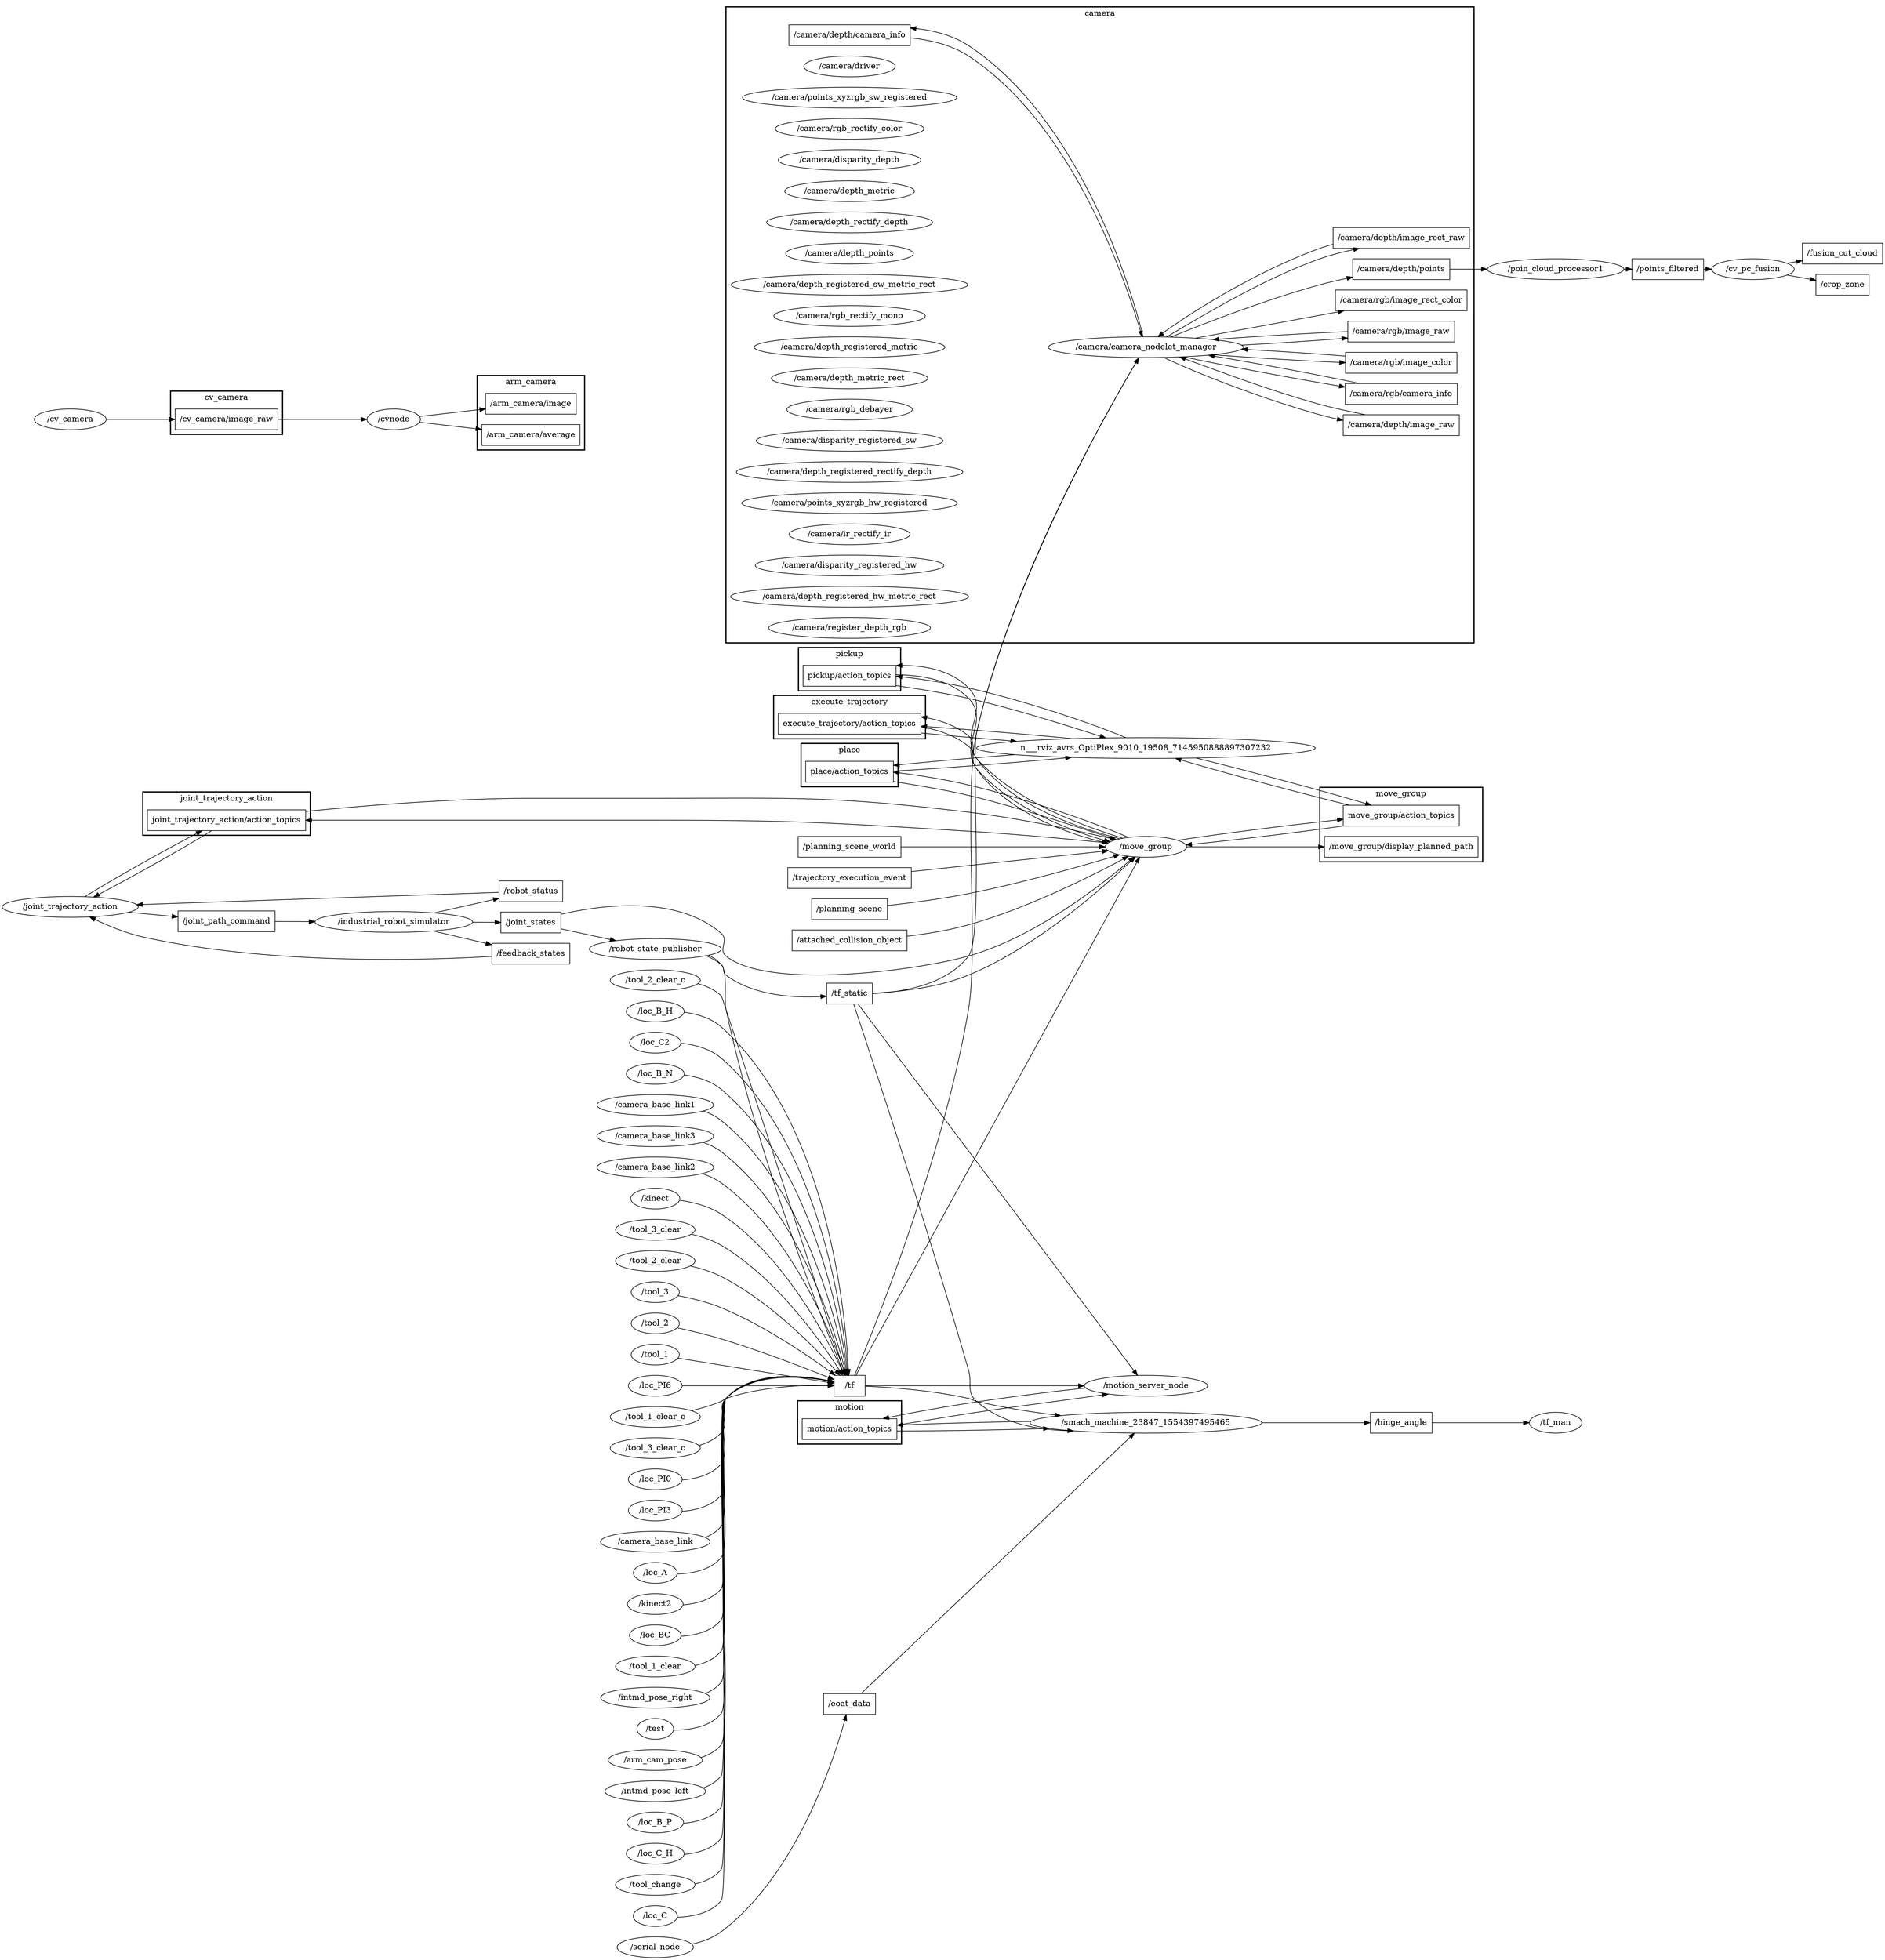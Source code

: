 digraph graphname {
	graph [bb="0,0,2201.2,2645",
		compound=True,
		rank=same,
		rankdir=LR,
		ranksep=0.2
	];
	node [label="\N"];
	subgraph cluster_camera {
		graph [bb="584.36,1399,1614,2500",
			compound=True,
			label=camera,
			lheight=0.21,
			lp="1099.2,2488.5",
			lwidth=0.56,
			rank=same,
			rankdir=LR,
			ranksep=0.2,
			style=bold
		];
		t___camera__depth__camera_info		 [URL=topic_3A__camera__depth__camera_info,
			height=0.5,
			label="/camera/depth/camera_info",
			pos="752.25,2451",
			shape=box,
			tooltip="topic:/camera/depth/camera_info",
			width=2.3056];
		n___camera__camera_nodelet_manager		 [URL=__camera__camera_nodelet_manager,
			height=0.5,
			label="/camera/camera_nodelet_manager",
			pos="1158.8,1938",
			shape=ellipse,
			tooltip="/camera/camera_nodelet_manager",
			width=3.683];
		t___camera__depth__camera_info -> n___camera__camera_nodelet_manager		 [penwidth=1,
			pos="e,1153.9,1956.4 835.3,2442.9 861.9,2439 890.18,2431.2 912.14,2415 1070.5,2298.2 1133.7,2050.2 1151.9,1966.2"];
		t___camera__depth__image_raw		 [URL=topic_3A__camera__depth__image_raw,
			height=0.5,
			label="/camera/depth/image_raw",
			pos="1513.5,1830",
			shape=box,
			tooltip="topic:/camera/depth/image_raw",
			width=2.1944];
		t___camera__depth__image_raw -> n___camera__camera_nodelet_manager		 [penwidth=1,
			pos="e,1223.2,1922.3 1467.2,1848 1446.4,1853.6 1421.6,1859.6 1399.5,1866 1342.9,1882.3 1279.9,1903.7 1232.7,1919.2"];
		t___camera__rgb__camera_info		 [URL=topic_3A__camera__rgb__camera_info,
			height=0.5,
			label="/camera/rgb/camera_info",
			pos="1513.5,1884",
			shape=box,
			tooltip="topic:/camera/rgb/camera_info",
			width=2.1389];
		t___camera__rgb__camera_info -> n___camera__camera_nodelet_manager		 [penwidth=1,
			pos="e,1268,1927.7 1436.4,1901.3 1390.2,1909.5 1330.3,1918.9 1278,1926.3"];
		t___camera__rgb__image_color		 [URL=topic_3A__camera__rgb__image_color,
			height=0.5,
			label="/camera/rgb/image_color",
			pos="1513.5,1938",
			shape=box,
			tooltip="topic:/camera/rgb/image_color",
			width=2.1389];
		t___camera__rgb__image_color -> n___camera__camera_nodelet_manager		 [penwidth=1,
			pos="e,1282.7,1944.5 1436.3,1943.7 1394.4,1944.7 1341.4,1945 1292.9,1944.6"];
		t___camera__rgb__image_raw		 [URL=topic_3A__camera__rgb__image_raw,
			height=0.5,
			label="/camera/rgb/image_raw",
			pos="1513.5,1992",
			shape=box,
			tooltip="topic:/camera/rgb/image_raw",
			width=2.0278];
		t___camera__rgb__image_raw -> n___camera__camera_nodelet_manager		 [penwidth=1,
			pos="e,1226.2,1953.6 1440.4,1986.5 1380.9,1979 1296.7,1966.1 1236,1955.3"];
		t___camera__rgb__image_rect_color		 [URL=topic_3A__camera__rgb__image_rect_color,
			height=0.5,
			label="/camera/rgb/image_rect_color",
			pos="1513.5,2100",
			shape=box,
			tooltip="topic:/camera/rgb/image_rect_color",
			width=2.5139];
		t___camera__depth__points		 [URL=topic_3A__camera__depth__points,
			height=0.5,
			label="/camera/depth/points",
			pos="1513.5,1776",
			shape=box,
			tooltip="topic:/camera/depth/points",
			width=1.8194];
		t___camera__depth__image_rect_raw		 [URL=topic_3A__camera__depth__image_rect_raw,
			height=0.5,
			label="/camera/depth/image_rect_raw",
			pos="1513.5,2046",
			shape=box,
			tooltip="topic:/camera/depth/image_rect_raw",
			width=2.5694];
		t___camera__depth__image_rect_raw -> n___camera__camera_nodelet_manager		 [penwidth=1,
			pos="e,1191.3,1955.6 1420.7,2033.8 1413.5,2031.9 1406.4,2030 1399.5,2028 1328.8,2007.7 1248,1979.3 1200.6,1959.5"];
		n___camera__driver		 [URL=__camera__driver,
			height=0.5,
			label="/camera/driver",
			pos="752.25,2397",
			shape=ellipse,
			tooltip="/camera/driver",
			width=1.7332];
		n___camera__points_xyzrgb_sw_registered		 [URL=__camera__points_xyzrgb_sw_registered,
			height=0.5,
			label="/camera/points_xyzrgb_sw_registered",
			pos="752.25,2343",
			shape=ellipse,
			tooltip="/camera/points_xyzrgb_sw_registered",
			width=4.026];
		n___camera__rgb_rectify_color		 [URL=__camera__rgb_rectify_color,
			height=0.5,
			label="/camera/rgb_rectify_color",
			pos="752.25,2289",
			shape=ellipse,
			tooltip="/camera/rgb_rectify_color",
			width=2.8525];
		n___camera__disparity_depth		 [URL=__camera__disparity_depth,
			height=0.5,
			label="/camera/disparity_depth",
			pos="752.25,2235",
			shape=ellipse,
			tooltip="/camera/disparity_depth",
			width=2.672];
		n___camera__depth_metric		 [URL=__camera__depth_metric,
			height=0.5,
			label="/camera/depth_metric",
			pos="752.25,2181",
			shape=ellipse,
			tooltip="/camera/depth_metric",
			width=2.4553];
		n___camera__depth_rectify_depth		 [URL=__camera__depth_rectify_depth,
			height=0.5,
			label="/camera/depth_rectify_depth",
			pos="752.25,2127",
			shape=ellipse,
			tooltip="/camera/depth_rectify_depth",
			width=3.1233];
		n___camera__depth_points		 [URL=__camera__depth_points,
			height=0.5,
			label="/camera/depth_points",
			pos="752.25,2073",
			shape=ellipse,
			tooltip="/camera/depth_points",
			width=2.4192];
		n___camera__depth_registered_sw_metric_rect		 [URL=__camera__depth_registered_sw_metric_rect,
			height=0.5,
			label="/camera/depth_registered_sw_metric_rect",
			pos="752.25,2019",
			shape=ellipse,
			tooltip="/camera/depth_registered_sw_metric_rect",
			width=4.4232];
		n___camera__rgb_rectify_mono		 [URL=__camera__rgb_rectify_mono,
			height=0.5,
			label="/camera/rgb_rectify_mono",
			pos="752.25,1965",
			shape=ellipse,
			tooltip="/camera/rgb_rectify_mono",
			width=2.9247];
		n___camera__depth_registered_metric		 [URL=__camera__depth_registered_metric,
			height=0.5,
			label="/camera/depth_registered_metric",
			pos="752.25,1911",
			shape=ellipse,
			tooltip="/camera/depth_registered_metric",
			width=3.5386];
		n___camera__depth_metric_rect		 [URL=__camera__depth_metric_rect,
			height=0.5,
			label="/camera/depth_metric_rect",
			pos="752.25,1857",
			shape=ellipse,
			tooltip="/camera/depth_metric_rect",
			width=2.9428];
		n___camera__rgb_debayer		 [URL=__camera__rgb_debayer,
			height=0.5,
			label="/camera/rgb_debayer",
			pos="752.25,1803",
			shape=ellipse,
			tooltip="/camera/rgb_debayer",
			width=2.3651];
		n___camera__disparity_registered_sw		 [URL=__camera__disparity_registered_sw,
			height=0.5,
			label="/camera/disparity_registered_sw",
			pos="752.25,1749",
			shape=ellipse,
			tooltip="/camera/disparity_registered_sw",
			width=3.4844];
		n___camera__camera_nodelet_manager -> t___camera__depth__camera_info		 [penwidth=1,
			pos="e,835.3,2459.9 1155.2,1956.2 1142.7,2030.1 1082.4,2307.4 912.14,2433 892.93,2447.2 868.87,2454.9 845.34,2458.6"];
		n___camera__camera_nodelet_manager -> t___camera__depth__image_raw		 [penwidth=1,
			pos="e,1434.4,1838.8 1191.3,1920.4 1236.9,1900.7 1323.9,1869.7 1399.5,1848 1407.6,1845.7 1416,1843.4 1424.5,1841.2"];
		n___camera__camera_nodelet_manager -> t___camera__rgb__camera_info		 [penwidth=1,
			pos="e,1436.3,1890 1226.2,1922.4 1282.8,1912.2 1364.6,1899.5 1426.2,1891.3"];
		n___camera__camera_nodelet_manager -> t___camera__rgb__image_color		 [penwidth=1,
			pos="e,1436.3,1932.3 1282.7,1931.5 1330,1931 1382.9,1931.2 1426.1,1932.1"];
		n___camera__camera_nodelet_manager -> t___camera__rgb__image_raw		 [penwidth=1,
			pos="e,1440.4,1975.4 1268,1948.3 1320.3,1955.5 1382,1965.1 1430.3,1973.6"];
		n___camera__camera_nodelet_manager -> t___camera__rgb__image_rect_color		 [penwidth=1,
			pos="e,1426,2082 1185.6,1955.7 1228.2,1984.3 1317,2040.7 1399.5,2073 1404.9,2075.1 1410.5,2077.1 1416.3,2079"];
		n___camera__camera_nodelet_manager -> t___camera__depth__points		 [penwidth=1,
			pos="e,1447.9,1788.2 1185.6,1920.3 1228.2,1891.7 1317,1835.3 1399.5,1803 1411.7,1798.2 1425,1794.1 1438,1790.7"];
		n___camera__camera_nodelet_manager -> t___camera__depth__image_rect_raw		 [penwidth=1,
			pos="e,1467.2,2028 1223.2,1953.7 1271.2,1969.3 1339,1992.6 1399.5,2010 1418.2,2015.4 1438.9,2020.6 1457.4,2025.4"];
		n___camera__depth_registered_rectify_depth		 [URL=__camera__depth_registered_rectify_depth,
			height=0.5,
			label="/camera/depth_registered_rectify_depth",
			pos="752.25,1695",
			shape=ellipse,
			tooltip="/camera/depth_registered_rectify_depth",
			width=4.2066];
		n___camera__points_xyzrgb_hw_registered		 [URL=__camera__points_xyzrgb_hw_registered,
			height=0.5,
			label="/camera/points_xyzrgb_hw_registered",
			pos="752.25,1641",
			shape=ellipse,
			tooltip="/camera/points_xyzrgb_hw_registered",
			width=4.0441];
		n___camera__ir_rectify_ir		 [URL=__camera__ir_rectify_ir,
			height=0.5,
			label="/camera/ir_rectify_ir",
			pos="752.25,1587",
			shape=ellipse,
			tooltip="/camera/ir_rectify_ir",
			width=2.329];
		n___camera__disparity_registered_hw		 [URL=__camera__disparity_registered_hw,
			height=0.5,
			label="/camera/disparity_registered_hw",
			pos="752.25,1533",
			shape=ellipse,
			tooltip="/camera/disparity_registered_hw",
			width=3.5025];
		n___camera__depth_registered_hw_metric_rect		 [URL=__camera__depth_registered_hw_metric_rect,
			height=0.5,
			label="/camera/depth_registered_hw_metric_rect",
			pos="752.25,1479",
			shape=ellipse,
			tooltip="/camera/depth_registered_hw_metric_rect",
			width=4.4413];
		n___camera__register_depth_rgb		 [URL=__camera__register_depth_rgb,
			height=0.5,
			label="/camera/register_depth_rgb",
			pos="752.25,1425",
			shape=ellipse,
			tooltip="/camera/register_depth_rgb",
			width=2.997];
	}
	subgraph cluster_cv_camera {
		graph [bb="222.48,2535,382.48,2610",
			compound=True,
			label=cv_camera,
			lheight=0.21,
			lp="302.48,2598.5",
			lwidth=0.83,
			rank=same,
			rankdir=LR,
			ranksep=0.2,
			style=bold
		];
		t___cv_camera__image_raw		 [URL=topic_3A__cv_camera__image_raw,
			height=0.5,
			label="/cv_camera/image_raw",
			pos="302.48,2561",
			shape=box,
			tooltip="topic:/cv_camera/image_raw",
			width=2];
	}
	subgraph cluster_move_group {
		graph [bb="1399.5,314,1627.5,443",
			compound=True,
			label=move_group,
			lheight=0.21,
			lp="1513.5,431.5",
			lwidth=0.97,
			rank=same,
			rankdir=LR,
			ranksep=0.2,
			style=bold
		];
		t___move_group__display_planned_path		 [URL=topic_3A__move_group__display_planned_path,
			height=0.5,
			label="/move_group/display_planned_path",
			pos="1513.5,394",
			shape=box,
			tooltip="topic:/move_group/display_planned_path",
			width=2.9444];
		n___move_group__action_topics		 [URL=topic_3Amove_group__action_topics,
			height=0.5,
			label="move_group/action_topics",
			pos="1513.5,340",
			shape=box,
			tooltip="topic:move_group/action_topics",
			width=2.2361];
	}
	subgraph cluster_arm_camera {
		graph [bb="677.25,2508,827.25,2637",
			compound=True,
			label=arm_camera,
			lheight=0.21,
			lp="752.25,2625.5",
			lwidth=0.96,
			rank=same,
			rankdir=LR,
			ranksep=0.2,
			style=bold
		];
		t___arm_camera__image		 [URL=topic_3A__arm_camera__image,
			height=0.5,
			label="/arm_camera/image",
			pos="752.25,2588",
			shape=box,
			tooltip="topic:/arm_camera/image",
			width=1.75];
		t___arm_camera__average		 [URL=topic_3A__arm_camera__average,
			height=0.5,
			label="/arm_camera/average",
			pos="752.25,2534",
			shape=box,
			tooltip="topic:/arm_camera/average",
			width=1.8611];
	}
	subgraph cluster_pickup {
		graph [bb="679.75,129,824.75,204",
			compound=True,
			label=pickup,
			lheight=0.21,
			lp="752.25,192.5",
			lwidth=0.51,
			rank=same,
			rankdir=LR,
			ranksep=0.2,
			style=bold
		];
		n___pickup__action_topics		 [URL=topic_3Apickup__action_topics,
			height=0.5,
			label="pickup/action_topics",
			pos="752.25,155",
			shape=box,
			tooltip="topic:pickup/action_topics",
			width=1.7917];
	}
	subgraph cluster_motion {
		graph [bb="678.75,957,825.75,1032",
			compound=True,
			label=motion,
			lheight=0.21,
			lp="752.25,1020.5",
			lwidth=0.56,
			rank=same,
			rankdir=LR,
			ranksep=0.2,
			style=bold
		];
		n___motion__action_topics		 [URL=topic_3Amotion__action_topics,
			height=0.5,
			label="motion/action_topics",
			pos="752.25,983",
			shape=box,
			tooltip="topic:motion/action_topics",
			width=1.8194];
	}
	subgraph cluster_execute_trajectory {
		graph [bb="648.25,46,856.25,121",
			compound=True,
			label=execute_trajectory,
			lheight=0.21,
			lp="752.25,109.5",
			lwidth=1.39,
			rank=same,
			rankdir=LR,
			ranksep=0.2,
			style=bold
		];
		n___execute_trajectory__action_topics		 [URL=topic_3Aexecute_trajectory__action_topics,
			height=0.5,
			label="execute_trajectory/action_topics",
			pos="752.25,72",
			shape=box,
			tooltip="topic:execute_trajectory/action_topics",
			width=2.6667];
	}
	subgraph cluster_joint_trajectory_action {
		graph [bb="636.75,449,867.75,524",
			compound=True,
			label=joint_trajectory_action,
			lheight=0.21,
			lp="752.25,512.5",
			lwidth=1.72,
			rank=same,
			rankdir=LR,
			ranksep=0.2,
			style=bold
		];
		n___joint_trajectory_action__action_topics		 [URL=topic_3Ajoint_trajectory_action__action_topics,
			height=0.5,
			label="joint_trajectory_action/action_topics",
			pos="752.25,475",
			shape=box,
			tooltip="topic:joint_trajectory_action/action_topics",
			width=2.9861];
	}
	subgraph cluster_place {
		graph [bb="683.75,212,820.75,287",
			compound=True,
			label=place,
			lheight=0.21,
			lp="752.25,275.5",
			lwidth=0.40,
			rank=same,
			rankdir=LR,
			ranksep=0.2,
			style=bold
		];
		n___place__action_topics		 [URL=topic_3Aplace__action_topics,
			height=0.5,
			label="place/action_topics",
			pos="752.25,238",
			shape=box,
			tooltip="topic:place/action_topics",
			width=1.6806];
	}
	n___poin_cloud_processor1	 [URL=__poin_cloud_processor1,
		height=0.5,
		label="/poin_cloud_processor1",
		pos="1730.4,1776",
		shape=ellipse,
		tooltip="/poin_cloud_processor1",
		width=2.6359];
	t___camera__depth__points -> n___poin_cloud_processor1	 [penwidth=1,
		pos="e,1635.4,1776 1579.3,1776 1593.8,1776 1609.5,1776 1625.1,1776"];
	t___planning_scene_world	 [URL=topic_3A__planning_scene_world,
		height=0.5,
		label="/planning_scene_world",
		pos="752.25,421",
		shape=box,
		tooltip="topic:/planning_scene_world",
		width=1.9861];
	n___move_group	 [URL=__move_group,
		height=0.5,
		label="/move_group",
		pos="1158.8,394",
		shape=ellipse,
		tooltip="/move_group",
		width=1.6068];
	t___planning_scene_world -> n___move_group	 [penwidth=1,
		pos="e,1101.9,397.73 824.18,416.27 899.72,411.22 1018.3,403.31 1091.9,398.4"];
	t___eoat_data	 [URL=topic_3A__eoat_data,
		height=0.5,
		label="/eoat_data",
		pos="752.25,772",
		shape=box,
		tooltip="topic:/eoat_data",
		width=1];
	n___smach_machine_23847_1554397495465	 [URL=__smach_machine_23847_1554397495465,
		height=0.5,
		label="/smach_machine_23847_1554397495465",
		pos="1158.8,994",
		shape=ellipse,
		tooltip="/smach_machine_23847_1554397495465",
		width=4.4052];
	t___eoat_data -> n___smach_machine_23847_1554397495465	 [penwidth=1,
		pos="e,1125.7,976.36 786.36,790.17 859.86,830.5 1036.5,927.43 1116.8,971.5"];
	t___robot_status	 [URL=topic_3A__robot_status,
		height=0.5,
		label="/robot_status",
		pos="302.48,303",
		shape=box,
		tooltip="topic:/robot_status",
		width=1.1944];
	n___joint_trajectory_action	 [URL=__joint_trajectory_action,
		height=0.5,
		label="/joint_trajectory_action",
		pos="483.42,269",
		shape=ellipse,
		tooltip="/joint_trajectory_action",
		width=2.5817];
	t___robot_status -> n___joint_trajectory_action	 [penwidth=1,
		pos="e,416.53,281.52 345.89,294.94 364.01,291.5 385.72,287.37 406.45,283.43"];
	t___trajectory_execution_event	 [URL=topic_3A__trajectory_execution_event,
		height=0.5,
		label="/trajectory_execution_event",
		pos="752.25,367",
		shape=box,
		tooltip="topic:/trajectory_execution_event",
		width=2.3194];
	t___trajectory_execution_event -> n___move_group	 [penwidth=1,
		pos="e,1102,390.28 836.1,372.53 911.78,377.58 1022.2,384.95 1092,389.61"];
	t___tf_static	 [URL=topic_3A__tf_static,
		height=0.5,
		label="/tf_static",
		pos="752.25,1058",
		shape=box,
		tooltip="topic:/tf_static",
		width=0.88889];
	t___tf_static -> n___camera__camera_nodelet_manager	 [penwidth=1,
		pos="e,1151.1,1919.7 764.22,1076 791.13,1120.6 861.9,1239.9 912.14,1344 1014.9,1557 1115.9,1824.3 1147.6,1910.1"];
	t___tf_static -> n___smach_machine_23847_1554397495465	 [penwidth=1,
		pos="e,1049.4,1007.1 784.36,1055.6 816.65,1052.7 868.45,1046.7 912.14,1036 918.55,1034.4 919.74,1032.6 926.14,1031 962.47,1021.7 1002.6,1014.3 1039.2,1008.6"];
	t___tf_static -> n___move_group	 [penwidth=1,
		pos="e,1149.2,411.87 784.26,1063.3 819.92,1067.5 877.93,1068.1 912.14,1036 934.94,1014.6 917.12,996.97 926.14,967 991.2,750.7 1105.9,502.7 1144.6,421.37"];
	n___motion_server_node	 [URL=__motion_server_node,
		height=0.5,
		label="/motion_server_node",
		pos="1158.8,1058",
		shape=ellipse,
		tooltip="/motion_server_node",
		width=2.3831];
	t___tf_static -> n___motion_server_node	 [penwidth=1,
		pos="e,1072.9,1058 784.32,1058 843.12,1058 972.79,1058 1062.7,1058"];
	t___planning_scene	 [URL=topic_3A__planning_scene,
		height=0.5,
		label="/planning_scene",
		pos="752.25,313",
		shape=box,
		tooltip="topic:/planning_scene",
		width=1.4444];
	t___planning_scene -> n___move_group	 [penwidth=1,
		pos="e,1112.2,383.29 804.53,321.07 835.71,326.14 876.3,333.02 912.14,340 977.7,352.77 1052.6,369.56 1102.3,381"];
	t___joint_path_command	 [URL=topic_3A__joint_path_command,
		height=0.5,
		label="/joint_path_command",
		pos="752.25,18",
		shape=box,
		tooltip="topic:/joint_path_command",
		width=1.9028];
	n___industrial_robot_simulator	 [URL=__industrial_robot_simulator,
		height=0.5,
		label="/industrial_robot_simulator",
		pos="107.24,276",
		shape=ellipse,
		tooltip="/industrial_robot_simulator",
		width=2.9789];
	t___joint_path_command -> n___industrial_robot_simulator	 [penwidth=1,
		pos="e,135.66,258.64 683.6,22.864 652.83,26.307 616.25,32.145 584.36,42 410.81,95.652 222.07,205.53 144.56,253.15"];
	t___attached_collision_object	 [URL=topic_3A__attached_collision_object,
		height=0.5,
		label="/attached_collision_object",
		pos="752.25,588",
		shape=box,
		tooltip="topic:/attached_collision_object",
		width=2.1944];
	t___attached_collision_object -> n___move_group	 [penwidth=1,
		pos="e,1138,411 831.38,578.41 857.68,573.58 886.77,566.45 912.14,556 998.45,520.43 1086.7,453.11 1130.2,417.48"];
	t___points_filtered	 [URL=topic_3A__points_filtered,
		height=0.5,
		label="/points_filtered",
		pos="1888.8,1776",
		shape=box,
		tooltip="topic:/points_filtered",
		width=1.375];
	n___cv_pc_fusion	 [URL=__cv_pc_fusion,
		height=0.5,
		label="/cv_pc_fusion",
		pos="2012.7,1776",
		shape=ellipse,
		tooltip="/cv_pc_fusion",
		width=1.679];
	t___points_filtered -> n___cv_pc_fusion	 [penwidth=1,
		pos="e,1952.1,1776 1938.3,1776 1939.5,1776 1940.6,1776 1941.7,1776"];
	n___cvnode	 [URL=__cvnode,
		height=0.5,
		label="/cvnode",
		pos="483.42,2561",
		shape=ellipse,
		tooltip="/cvnode",
		width=1.0652];
	t___cv_camera__image_raw -> n___cvnode	 [penwidth=1,
		pos="e,444.83,2561 374.72,2561 394.85,2561 416.28,2561 434.67,2561"];
	t___hinge_angle	 [URL=topic_3A__hinge_angle,
		height=0.5,
		label="/hinge_angle",
		pos="1513.5,994",
		shape=box,
		tooltip="topic:/hinge_angle",
		width=1.1944];
	n___tf_man	 [URL=__tf_man,
		height=0.5,
		label="/tf_man",
		pos="1730.4,994",
		shape=ellipse,
		tooltip="/tf_man",
		width=1.0652];
	t___hinge_angle -> n___tf_man	 [penwidth=1,
		pos="e,1692,994 1556.7,994 1592.7,994 1644.4,994 1681.8,994"];
	n___move_group__action_topics -> n___move_group	 [penwidth=1,
		pos="e,1203.8,382.63 1433,346.43 1366.1,355.12 1272.4,369.72 1213.9,380.69"];
	n___rviz_avrs_OptiPlex_9010_19508_7145950888897307232	 [height=0.5,
		pos="1158.8,196",
		width=6.4633];
	n___move_group__action_topics -> n___rviz_avrs_OptiPlex_9010_19508_7145950888897307232	 [penwidth=1,
		pos="e,1215.3,213.58 1478.6,321.98 1420.2,295.16 1299.6,245.55 1224.7,217.11"];
	t___fusion_cut_cloud	 [URL=topic_3A__fusion_cut_cloud,
		height=0.5,
		label="/fusion_cut_cloud",
		pos="2144.2,1803",
		shape=box,
		tooltip="topic:/fusion_cut_cloud",
		width=1.5833];
	t___crop_zone	 [URL=topic_3A__crop_zone,
		height=0.5,
		label="/crop_zone",
		pos="2144.2,1749",
		shape=box,
		tooltip="topic:/crop_zone",
		width=1.0694];
	t___feedback_states	 [URL=topic_3A__feedback_states,
		height=0.5,
		label="/feedback_states",
		pos="302.48,249",
		shape=box,
		tooltip="topic:/feedback_states",
		width=1.4722];
	t___feedback_states -> n___joint_trajectory_action	 [penwidth=1,
		pos="e,402.5,260.07 355.72,254.84 367.28,256.13 379.85,257.54 392.43,258.94"];
	t___joint_states	 [URL=topic_3A__joint_states,
		height=0.5,
		label="/joint_states",
		pos="302.48,542",
		shape=box,
		tooltip="topic:/joint_states",
		width=1.1389];
	t___joint_states -> n___move_group	 [penwidth=1,
		pos="e,1136,410.66 343.72,543.54 461.59,547.65 804.53,556.76 912.14,528 996.4,505.48 1083.3,448.64 1127.7,416.7"];
	n___robot_state_publisher	 [URL=__robot_state_publisher,
		height=0.5,
		label="/robot_state_publisher",
		pos="483.42,642",
		shape=ellipse,
		tooltip="/robot_state_publisher",
		width=2.4734];
	t___joint_states -> n___robot_state_publisher	 [penwidth=1,
		pos="e,423.6,628.66 320.52,560.06 336.99,576.54 363.37,600.47 390.48,615 397.86,618.95 405.89,622.4 414.03,625.37"];
	t___tf	 [URL=topic_3A__tf,
		height=0.5,
		label="/tf",
		pos="752.25,1371",
		shape=box,
		tooltip="topic:/tf",
		width=0.75];
	t___tf -> n___camera__camera_nodelet_manager	 [penwidth=1,
		pos="e,1155.8,1919.9 779.51,1367.8 813.6,1365.1 873.32,1365.6 912.14,1395 1088.7,1528.7 1141.8,1818.4 1154.4,1909.8"];
	t___tf -> n___smach_machine_23847_1554397495465	 [penwidth=1,
		pos="e,999.95,994.34 765.57,1352.7 794.87,1308.6 869.43,1191.8 912.14,1085 921.34,1062 907.79,1047.7 926.14,1031 944.22,1014.6 966.54,1003.8 990.14,996.95"];
	t___tf -> n___move_group	 [penwidth=1,
		pos="e,1148.4,412.18 766.77,1352.8 798.33,1309.1 876.85,1194.2 912.14,1085 928.38,1034.7 913.01,1018.2 926.14,967 982.26,748.27 1102.7,501.94 1143.7,421.2"];
	t___tf -> n___motion_server_node	 [penwidth=1,
		pos="e,1135.3,1075.5 776.75,1352.8 846.07,1299.2 1049.7,1141.7 1127.3,1081.6"];
	n___pickup__action_topics -> n___move_group	 [penwidth=1,
		pos="e,1138.9,376.95 816.82,160.32 847.25,167.75 883.27,180.46 912.14,199 919.81,203.93 919.33,207.93 926.14,214 995.42,275.73 1086,337.85 1130.6,370.76"];
	n___pickup__action_topics -> n___rviz_avrs_OptiPlex_9010_19508_7145950888897307232	 [penwidth=1,
		pos="e,1056.7,179.82 816.91,156.38 878.33,160.79 972.6,170 1046.5,178.61"];
	n___motion__action_topics -> n___smach_machine_23847_1554397495465	 [penwidth=1,
		pos="e,1026.5,984.06 817.8,979.65 871.06,979.55 948.58,981.2 1016.2,983.68"];
	n___motion__action_topics -> n___motion_server_node	 [penwidth=1,
		pos="e,1106.6,1043.7 817.92,990.05 850.32,996.5 890.21,1005.2 926.14,1012 983.74,1022.9 1049.8,1033.3 1096.6,1041.8"];
	n___execute_trajectory__action_topics -> n___move_group	 [penwidth=1,
		pos="e,1131.6,377.93 848.37,76.754 872.39,84.232 895.93,96.575 912.14,116 940.32,149.78 903.57,176.23 926.14,214 972.81,292.14 1070.3,345.63 1122.7,373.24"];
	n___execute_trajectory__action_topics -> n___rviz_avrs_OptiPlex_9010_19508_7145950888897307232	 [penwidth=1,
		pos="e,1114.3,178.28 829.82,90.046 910.23,112.72 1034.5,151.04 1104.8,175"];
	n___joint_trajectory_action__action_topics -> n___move_group	 [penwidth=1,
		pos="e,1103.8,399.63 815.63,456.94 844.98,451.28 880.42,445.18 912.14,439 974.09,426.93 1044.4,411.28 1093.9,401.55"];
	n___joint_trajectory_action__action_topics -> n___joint_trajectory_action	 [penwidth=1,
		pos="e,490.41,287.19 644.67,463.48 623.31,458.87 602.03,451.38 584.36,439 534.32,403.95 506.45,335.42 493.52,296.78"];
	n___place__action_topics -> n___move_group	 [penwidth=1,
		pos="e,1134.8,377.54 813.04,246.13 843.07,253.82 879.83,265.07 912.14,277 990.44,305.92 1079.5,347.26 1125.9,372.55"];
	n___place__action_topics -> n___rviz_avrs_OptiPlex_9010_19508_7145950888897307232	 [penwidth=1,
		pos="e,980.91,207.66 812.95,226.85 854.93,221.18 913.6,214.49 970.65,208.7"];
	n___smach_machine_23847_1554397495465 -> t___hinge_angle	 [penwidth=1,
		pos="e,1470.5,994 1317.6,994 1368.9,994 1422.3,994 1460.2,994"];
	n___smach_machine_23847_1554397495465 -> n___motion__action_topics	 [penwidth=1,
		pos="e,817.8,989.86 1001.4,996.34 941.75,995.13 876.52,992.95 827.91,990.41"];
	n___tool_2_clear	 [URL=__tool_2_clear,
		height=0.5,
		label="/tool_2_clear",
		pos="483.42,1128",
		shape=ellipse,
		tooltip="/tool_2_clear",
		width=1.5887];
	n___tool_2_clear -> t___tf	 [penwidth=1,
		pos="e,741.68,1352.8 534.07,1136.7 548.51,1140.8 563.77,1146.6 576.36,1155 651.86,1205.3 710.81,1298.3 736.78,1344.1"];
	n___tool_3	 [URL=__tool_3,
		height=0.5,
		label="/tool_3",
		pos="483.42,1074",
		shape=ellipse,
		tooltip="/tool_3",
		width=0.99297];
	n___tool_3 -> t___tf	 [penwidth=1,
		pos="e,744.67,1352.7 518.47,1078.1 537.03,1081.7 559.56,1088.5 576.36,1101 663.61,1166.1 719.37,1288.5 741.02,1343.3"];
	n___tool_2	 [URL=__tool_2,
		height=0.5,
		label="/tool_2",
		pos="483.42,1020",
		shape=ellipse,
		tooltip="/tool_2",
		width=0.99297];
	n___tool_2 -> t___tf	 [penwidth=1,
		pos="e,737.92,1353 519.1,1021.7 538.56,1024.5 561.79,1031.2 576.36,1047 588.08,1059.7 578.16,1068.9 584.36,1085 623.78,1187.3 697.03,1295.8 731.87,1344.6"];
	n___tool_1	 [URL=__tool_1,
		height=0.5,
		label="/tool_1",
		pos="483.42,966",
		shape=ellipse,
		tooltip="/tool_1",
		width=0.99297];
	n___tool_1 -> t___tf	 [penwidth=1,
		pos="e,736.8,1353 519.36,967.02 539.17,969.56 562.67,976.26 576.36,993 589.36,1008.9 578.15,1065.4 584.36,1085 617.52,1189.4 693.78,1296.8 730.61,1345"];
	n___poin_cloud_processor1 -> t___points_filtered	 [penwidth=1,
		pos="e,1839.2,1776 1825.5,1776 1826.7,1776 1827.8,1776 1829,1776"];
	n___cv_pc_fusion -> t___fusion_cut_cloud	 [penwidth=1,
		pos="e,2086.8,1791.2 2062.7,1786.2 2067.3,1787.2 2072.1,1788.2 2076.9,1789.2"];
	n___cv_pc_fusion -> t___crop_zone	 [penwidth=1,
		pos="e,2105.5,1756.9 2062.7,1765.8 2073.4,1763.6 2084.8,1761.2 2095.5,1759"];
	n___loc_PI6	 [URL=__loc_PI6,
		height=0.5,
		label="/loc_PI6",
		pos="483.42,912",
		shape=ellipse,
		tooltip="/loc_PI6",
		width=1.1193];
	n___loc_PI6 -> t___tf	 [penwidth=1,
		pos="e,736.31,1352.7 523.73,913.44 542.64,916.33 563.86,923.22 576.36,939 586.45,951.73 579.7,1069.4 584.36,1085 615.77,1189.7 692.55,1296.6 730,1344.7"];
	n___tool_1_clear_c	 [URL=__tool_1_clear_c,
		height=0.5,
		label="/tool_1_clear_c",
		pos="483.42,858",
		shape=ellipse,
		tooltip="/tool_1_clear_c",
		width=1.8234];
	n___tool_1_clear_c -> t___tf	 [penwidth=1,
		pos="e,736.19,1352.8 545.33,864.49 557.32,868.6 568.59,875.03 576.36,885 590.05,902.53 578.13,1063.7 584.36,1085 614.99,1189.9 692.15,1296.7 729.85,1344.7"];
	n___tool_3_clear_c	 [URL=__tool_3_clear_c,
		height=0.5,
		label="/tool_3_clear_c",
		pos="483.42,804",
		shape=ellipse,
		tooltip="/tool_3_clear_c",
		width=1.8234];
	n___tool_3_clear_c -> t___tf	 [penwidth=1,
		pos="e,736.13,1352.8 545.39,810.44 557.38,814.56 568.63,821 576.36,831 585,842.17 580.46,1071.4 584.36,1085 614.55,1190 691.92,1296.8 729.76,1344.8"];
	n___loc_PI0	 [URL=__loc_PI0,
		height=0.5,
		label="/loc_PI0",
		pos="483.42,750",
		shape=ellipse,
		tooltip="/loc_PI0",
		width=1.1193];
	n___loc_PI0 -> t___tf	 [penwidth=1,
		pos="e,736.09,1352.8 523.92,751.29 542.88,754.14 564.09,761.04 576.36,777 586.8,790.57 579.68,1068.5 584.36,1085 614.26,1190.1 691.77,1296.8 729.7,1344.8"];
	n___loc_PI3	 [URL=__loc_PI3,
		height=0.5,
		label="/loc_PI3",
		pos="483.42,696",
		shape=ellipse,
		tooltip="/loc_PI3",
		width=1.1193];
	n___loc_PI3 -> t___tf	 [penwidth=1,
		pos="e,736.06,1352.8 523.95,697.27 542.91,700.11 564.12,707.02 576.36,723 588.6,738.97 578.9,1065.6 584.36,1085 614.05,1190.2 691.67,1296.8 729.66,1344.8"];
	n___camera_base_link	 [URL=__camera_base_link,
		height=0.5,
		label="/camera_base_link",
		pos="483.42,2316",
		shape=ellipse,
		tooltip="/camera_base_link",
		width=2.1484];
	n___camera_base_link -> t___tf	 [penwidth=1,
		pos="e,725.03,1365.6 551.63,2307.4 561.27,2303.2 570.05,2297.4 576.36,2289 591.34,2269.2 568.02,1413.7 584.36,1395 616.06,1358.7 675.95,1359.2 714.7,1364.1"];
	n___loc_A	 [URL=__loc_A,
		height=0.5,
		label="/loc_A",
		pos="483.42,2262",
		shape=ellipse,
		tooltip="/loc_A",
		width=0.95686];
	n___loc_A -> t___tf	 [penwidth=1,
		pos="e,725.03,1365.6 518,2261.6 538.36,2259.3 562.92,2252.8 576.36,2235 590.44,2216.4 569,1412.6 584.36,1395 616.08,1358.8 675.96,1359.2 714.7,1364.1"];
	n___move_group -> t___move_group__display_planned_path	 [penwidth=1,
		pos="e,1407.5,394 1216.9,394 1265.4,394 1336.7,394 1397.1,394"];
	n___move_group -> n___move_group__action_topics	 [penwidth=1,
		pos="e,1432.9,357.93 1215.7,390.53 1271.4,383.87 1357.8,370.93 1423.1,359.65"];
	n___move_group -> n___pickup__action_topics	 [penwidth=1,
		pos="e,804.77,173 1125.7,378.98 1079.6,351.41 992.95,291.53 926.14,232 919.33,225.93 919.81,221.93 912.14,217 882.55,198 845.47,185.12 814.57,175.88"];
	n___move_group -> n___execute_trajectory__action_topics	 [penwidth=1,
		pos="e,835.52,90.053 1115.5,381.77 1061.7,358.84 970.74,306.68 926.14,232 903.57,194.23 940.32,167.78 912.14,134 895.2,113.71 870.27,101.14 845.14,92.975"];
	n___move_group -> n___joint_trajectory_action__action_topics	 [penwidth=1,
		pos="e,859.78,466.5 1122.9,408.3 1075.4,422.29 987.58,442.31 912.14,457 898.41,459.67 883.99,462.33 869.67,464.81"];
	n___move_group -> n___place__action_topics	 [penwidth=1,
		pos="e,793.52,256.01 1118,381.1 1069.9,360.84 986.22,322.36 912.14,295 876.28,281.76 834.93,269.35 803.4,259.22"];
	n___robot_state_publisher -> t___tf_static	 [penwidth=1,
		pos="e,719.97,1064.5 555.62,652.58 563.65,656.54 570.9,661.87 576.36,669 588.76,685.19 570.75,1020.8 584.36,1036 615.03,1070.2 670.97,1070.7 709.58,1066"];
	n___robot_state_publisher -> t___tf	 [penwidth=1,
		pos="e,736.04,1352.8 555.63,652.57 563.67,656.53 570.91,661.86 576.36,669 590.39,687.37 578.12,1062.7 584.36,1085 613.9,1190.2 691.59,1296.9 729.63,1344.8"];
	n___kinect2	 [URL=__kinect2,
		height=0.5,
		label="/kinect2",
		pos="483.42,2208",
		shape=ellipse,
		tooltip="/kinect2",
		width=1.0832];
	n___kinect2 -> t___tf	 [penwidth=1,
		pos="e,725.03,1365.6 522.62,2207 541.96,2204.3 563.92,2197.5 576.36,2181 589.54,2163.6 569.98,1411.4 584.36,1395 616.09,1358.8 675.97,1359.2 714.71,1364.1"];
	n___motion_server_node -> n___motion__action_topics	 [penwidth=1,
		pos="e,798.24,1001 1075,1054 1030.8,1048.2 975.36,1039.3 926.14,1030 886.43,1022.5 841.89,1012.6 807.96,1003.7"];
	n___loc_BC	 [URL=__loc_BC,
		height=0.5,
		label="/loc_BC",
		pos="483.42,2154",
		shape=ellipse,
		tooltip="/loc_BC",
		width=1.1193];
	n___loc_BC -> t___tf	 [penwidth=1,
		pos="e,725.04,1365.6 524.02,2152.8 543.01,2150 564.21,2143 576.36,2127 588.64,2110.8 570.96,1410.3 584.36,1395 616.1,1358.8 675.98,1359.2 714.71,1364.1"];
	n___tool_1_clear	 [URL=__tool_1_clear,
		height=0.5,
		label="/tool_1_clear",
		pos="483.42,2100",
		shape=ellipse,
		tooltip="/tool_1_clear",
		width=1.5887];
	n___tool_1_clear -> t___tf	 [penwidth=1,
		pos="e,725.04,1365.6 539.34,2095.6 553.58,2091.7 567.42,2084.8 576.36,2073 587.74,2058 571.95,1409.2 584.36,1395 616.12,1358.8 675.99,1359.2 714.72,1364.1"];
	n___industrial_robot_simulator -> t___robot_status	 [penwidth=1,
		pos="e,259.45,297.13 190.19,287.45 210.23,290.25 231.14,293.17 249.35,295.72"];
	n___industrial_robot_simulator -> t___feedback_states	 [penwidth=1,
		pos="e,249.39,256.28 190.19,264.55 206.65,262.25 223.68,259.87 239.33,257.68"];
	n___industrial_robot_simulator -> t___joint_states	 [penwidth=1,
		pos="e,288.3,523.86 121.22,293.87 154.49,339.66 242.94,461.41 282.22,515.48"];
	n___intmd_pose_right	 [URL=__intmd_pose_right,
		height=0.5,
		label="/intmd_pose_right",
		pos="483.42,2046",
		shape=ellipse,
		tooltip="/intmd_pose_right",
		width=2.0943];
	n___intmd_pose_right -> t___tf	 [penwidth=1,
		pos="e,725.05,1365.6 550.68,2037.7 560.68,2033.6 569.83,2027.6 576.36,2019 597.32,1991.4 561.49,1421.1 584.36,1395 616.13,1358.8 676,1359.2 714.73,1364.1"];
	n___joint_trajectory_action -> t___joint_path_command	 [penwidth=1,
		pos="e,683.47,9.6149 500.03,250.94 521.42,225.03 559.15,174.91 576.36,125 582.41,107.48 571.57,55.405 584.36,42 606.88,18.402 641.42,10.801 673.25,9.7411"];
	n___joint_trajectory_action -> n___joint_trajectory_action__action_topics	 [penwidth=1,
		pos="e,644.67,481.05 487.69,287.16 496.6,325.98 524.75,415.24 584.36,457 599.27,467.44 616.75,474.41 634.68,478.84"];
	n___test	 [URL=__test,
		height=0.5,
		label="/test",
		pos="483.42,1992",
		shape=ellipse,
		tooltip="/test",
		width=0.75];
	n___test -> t___tf	 [penwidth=1,
		pos="e,725.05,1365.6 510.47,1992.2 531.91,1990.8 561.17,1985 576.36,1965 595.52,1939.8 563.46,1418.8 584.36,1395 616.16,1358.8 676.02,1359.2 714.74,1364.1"];
	n___arm_cam_pose	 [URL=__arm_cam_pose,
		height=0.5,
		label="/arm_cam_pose",
		pos="483.42,1938",
		shape=ellipse,
		tooltip="/arm_cam_pose",
		width=1.8776];
	n___arm_cam_pose -> t___tf	 [penwidth=1,
		pos="e,725.06,1365.6 546.46,1931.3 558.08,1927.2 568.91,1920.8 576.36,1911 593.72,1888.2 565.42,1416.5 584.36,1395 616.18,1358.8 676.04,1359.3 714.75,1364.2"];
	n___intmd_pose_left	 [URL=__intmd_pose_left,
		height=0.5,
		label="/intmd_pose_left",
		pos="483.42,1884",
		shape=ellipse,
		tooltip="/intmd_pose_left",
		width=1.9679];
	n___intmd_pose_left -> t___tf	 [penwidth=1,
		pos="e,725.07,1365.6 548.32,1876.6 559.23,1872.5 569.31,1866.3 576.36,1857 591.93,1836.6 567.39,1414.3 584.36,1395 616.22,1358.9 676.06,1359.3 714.76,1364.2"];
	n___cv_camera	 [URL=__cv_camera,
		height=0.5,
		label="/cv_camera",
		pos="107.24,2561",
		shape=ellipse,
		tooltip="/cv_camera",
		width=1.4443];
	n___cv_camera -> t___cv_camera__image_raw	 [penwidth=1,
		pos="e,230.15,2561 159.26,2561 177.91,2561 199.49,2561 220.12,2561"];
	n___loc_B_P	 [URL=__loc_B_P,
		height=0.5,
		label="/loc_B_P",
		pos="483.42,1830",
		shape=ellipse,
		tooltip="/loc_B_P",
		width=1.2096];
	n___loc_B_P -> t___tf	 [penwidth=1,
		pos="e,725.08,1365.7 526.8,1828.3 545.02,1825.2 564.75,1818.2 576.36,1803 590.13,1785 569.35,1412 584.36,1395 616.26,1358.9 676.09,1359.3 714.77,1364.2"];
	n___loc_C_H	 [URL=__loc_C_H,
		height=0.5,
		label="/loc_C_H",
		pos="483.42,1776",
		shape=ellipse,
		tooltip="/loc_C_H",
		width=1.2457];
	n___loc_C_H -> t___tf	 [penwidth=1,
		pos="e,725.1,1365.7 528.21,1774 546.02,1770.8 565.03,1763.8 576.36,1749 588.33,1733.4 571.32,1409.7 584.36,1395 616.31,1359 676.13,1359.3 714.79,1364.2"];
	n___tool_change	 [URL=__tool_change,
		height=0.5,
		label="/tool_change",
		pos="483.42,1722",
		shape=ellipse,
		tooltip="/tool_change",
		width=1.5526];
	n___tool_change -> t___tf	 [penwidth=1,
		pos="e,725.12,1365.7 538.26,1717.8 552.85,1713.9 567.13,1707 576.36,1695 596.7,1668.6 562.19,1419.9 584.36,1395 616.38,1359 676.18,1359.4 714.82,1364.2"];
	n___loc_C	 [URL=__loc_C,
		height=0.5,
		label="/loc_C",
		pos="483.42,1668",
		shape=ellipse,
		tooltip="/loc_C",
		width=0.95686];
	n___loc_C -> t___tf	 [penwidth=1,
		pos="e,725.15,1365.7 517.87,1667.5 538.17,1665.2 562.72,1658.6 576.36,1641 593.11,1619.4 566.12,1415.4 584.36,1395 616.49,1359.1 676.26,1359.4 714.86,1364.3"];
	n___tool_2_clear_c	 [URL=__tool_2_clear_c,
		height=0.5,
		label="/tool_2_clear_c",
		pos="483.42,1614",
		shape=ellipse,
		tooltip="/tool_2_clear_c",
		width=1.8234];
	n___tool_2_clear_c -> t___tf	 [penwidth=1,
		pos="e,725.2,1365.8 545.32,1607.5 557.31,1603.4 568.58,1597 576.36,1587 589.51,1570.2 570.05,1410.8 584.36,1395 616.65,1359.3 676.37,1359.6 714.93,1364.3"];
	n___loc_B_H	 [URL=__loc_B_H,
		height=0.5,
		label="/loc_B_H",
		pos="483.42,1560",
		shape=ellipse,
		tooltip="/loc_B_H",
		width=1.2457];
	n___loc_B_H -> t___tf	 [penwidth=1,
		pos="e,724.97,1365.8 527.96,1557.8 545.72,1554.6 564.77,1547.6 576.36,1533 595.48,1509 563.59,1417.6 584.36,1395 616.85,1359.6 676.25,1359.7 714.72,1364.4"];
	n___loc_C2	 [URL=__loc_C2,
		height=0.5,
		label="/loc_C2",
		pos="483.42,1506",
		shape=ellipse,
		tooltip="/loc_C2",
		width=1.0652];
	n___loc_C2 -> t___tf	 [penwidth=1,
		pos="e,725.16,1366 522.07,1504.6 541.25,1501.7 563.23,1494.9 576.36,1479 588.3,1464.5 571.43,1408.6 584.36,1395 617.5,1360.2 676.71,1360.2 714.97,1364.6"];
	n___loc_B_N	 [URL=__loc_B_N,
		height=0.5,
		label="/loc_B_N",
		pos="483.42,1452",
		shape=ellipse,
		tooltip="/loc_B_N",
		width=1.2457];
	n___loc_B_N -> t___tf	 [penwidth=1,
		pos="e,725.06,1366.7 527.56,1448.5 544.82,1444.9 563.59,1438.1 576.36,1425 586,1415.1 574.05,1404.2 584.36,1395 619.96,1363.4 677.72,1362.2 715.1,1365.6"];
	n___camera_base_link1	 [URL=__camera_base_link1,
		height=0.5,
		label="/camera_base_link1",
		pos="483.42,1398",
		shape=ellipse,
		tooltip="/camera_base_link1",
		width=2.2567];
	n___camera_base_link1 -> t___tf	 [penwidth=1,
		pos="e,725.21,1373.6 557.69,1390.6 608.81,1385.4 674.85,1378.7 715.07,1374.7"];
	n___camera_base_link3	 [URL=__camera_base_link3,
		height=0.5,
		label="/camera_base_link3",
		pos="483.42,1344",
		shape=ellipse,
		tooltip="/camera_base_link3",
		width=2.2567];
	n___camera_base_link3 -> t___tf	 [penwidth=1,
		pos="e,725.21,1368.4 557.69,1351.4 608.81,1356.6 674.85,1363.3 715.07,1367.3"];
	n___camera_base_link2	 [URL=__camera_base_link2,
		height=0.5,
		label="/camera_base_link2",
		pos="483.42,1290",
		shape=ellipse,
		tooltip="/camera_base_link2",
		width=2.2567];
	n___camera_base_link2 -> t___tf	 [penwidth=1,
		pos="e,725.21,1362.8 533.61,1304.3 547.45,1308.4 562.51,1312.8 576.36,1317 624.55,1331.5 680.05,1348.7 715.37,1359.8"];
	n___kinect	 [URL=__kinect,
		height=0.5,
		label="/kinect",
		pos="483.42,1236",
		shape=ellipse,
		tooltip="/kinect",
		width=0.95686];
	n___kinect -> t___tf	 [penwidth=1,
		pos="e,726.65,1352.8 515.38,1242.9 533.57,1247.5 556.76,1254.3 576.36,1263 628.79,1286.4 684.39,1323 718.47,1347"];
	n___cvnode -> t___arm_camera__image	 [penwidth=1,
		pos="e,689.08,2581.7 520.96,2564.7 561.51,2568.8 627.95,2575.5 679.07,2580.7"];
	n___cvnode -> t___arm_camera__average	 [penwidth=1,
		pos="e,685.17,2540.7 520.96,2557.3 560.42,2553.3 624.41,2546.8 674.93,2541.7"];
	n___tool_3_clear	 [URL=__tool_3_clear,
		height=0.5,
		label="/tool_3_clear",
		pos="483.42,1182",
		shape=ellipse,
		tooltip="/tool_3_clear",
		width=1.5887];
	n___tool_3_clear -> t___tf	 [penwidth=1,
		pos="e,736.66,1352.8 532.42,1191.6 547.1,1195.7 562.91,1201.4 576.36,1209 640.17,1245.2 699.48,1309 729.91,1344.7"];
	n___serial_node	 [URL=__serial_node,
		height=0.5,
		label="/serial_node",
		pos="483.42,588",
		shape=ellipse,
		tooltip="/serial_node",
		width=1.4985];
	n___serial_node -> t___eoat_data	 [penwidth=1,
		pos="e,736.1,753.86 530.46,597.21 545.66,601.36 562.27,607.14 576.36,615 639.22,650.04 698.47,711.31 729.25,746.04"];
	n___rviz_avrs_OptiPlex_9010_19508_7145950888897307232 -> n___move_group__action_topics	 [penwidth=1,
		pos="e,1455.9,322 1193.3,213.84 1251.3,240.47 1371.3,289.88 1446.5,318.45"];
	n___rviz_avrs_OptiPlex_9010_19508_7145950888897307232 -> n___pickup__action_topics	 [penwidth=1,
		pos="e,816.91,166.53 978.82,184.57 925.3,179.33 869.58,173.23 826.91,167.82"];
	n___rviz_avrs_OptiPlex_9010_19508_7145950888897307232 -> n___execute_trajectory__action_topics	 [penwidth=1,
		pos="e,797.7,90.042 1084.6,178.9 1004.8,156.48 878.83,117.69 807.41,93.374"];
	n___rviz_avrs_OptiPlex_9010_19508_7145950888897307232 -> n___place__action_topics	 [penwidth=1,
		pos="e,812.95,236.76 1058.2,212.24 985.24,221.13 887.94,231.02 823.07,236"];
}
